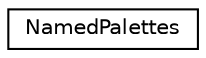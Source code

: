 digraph "Graphical Class Hierarchy"
{
 // LATEX_PDF_SIZE
  edge [fontname="Helvetica",fontsize="10",labelfontname="Helvetica",labelfontsize="10"];
  node [fontname="Helvetica",fontsize="10",shape=record];
  rankdir="LR";
  Node0 [label="NamedPalettes",height=0.2,width=0.4,color="black", fillcolor="white", style="filled",URL="$class_named_palettes.html",tooltip=" "];
}
